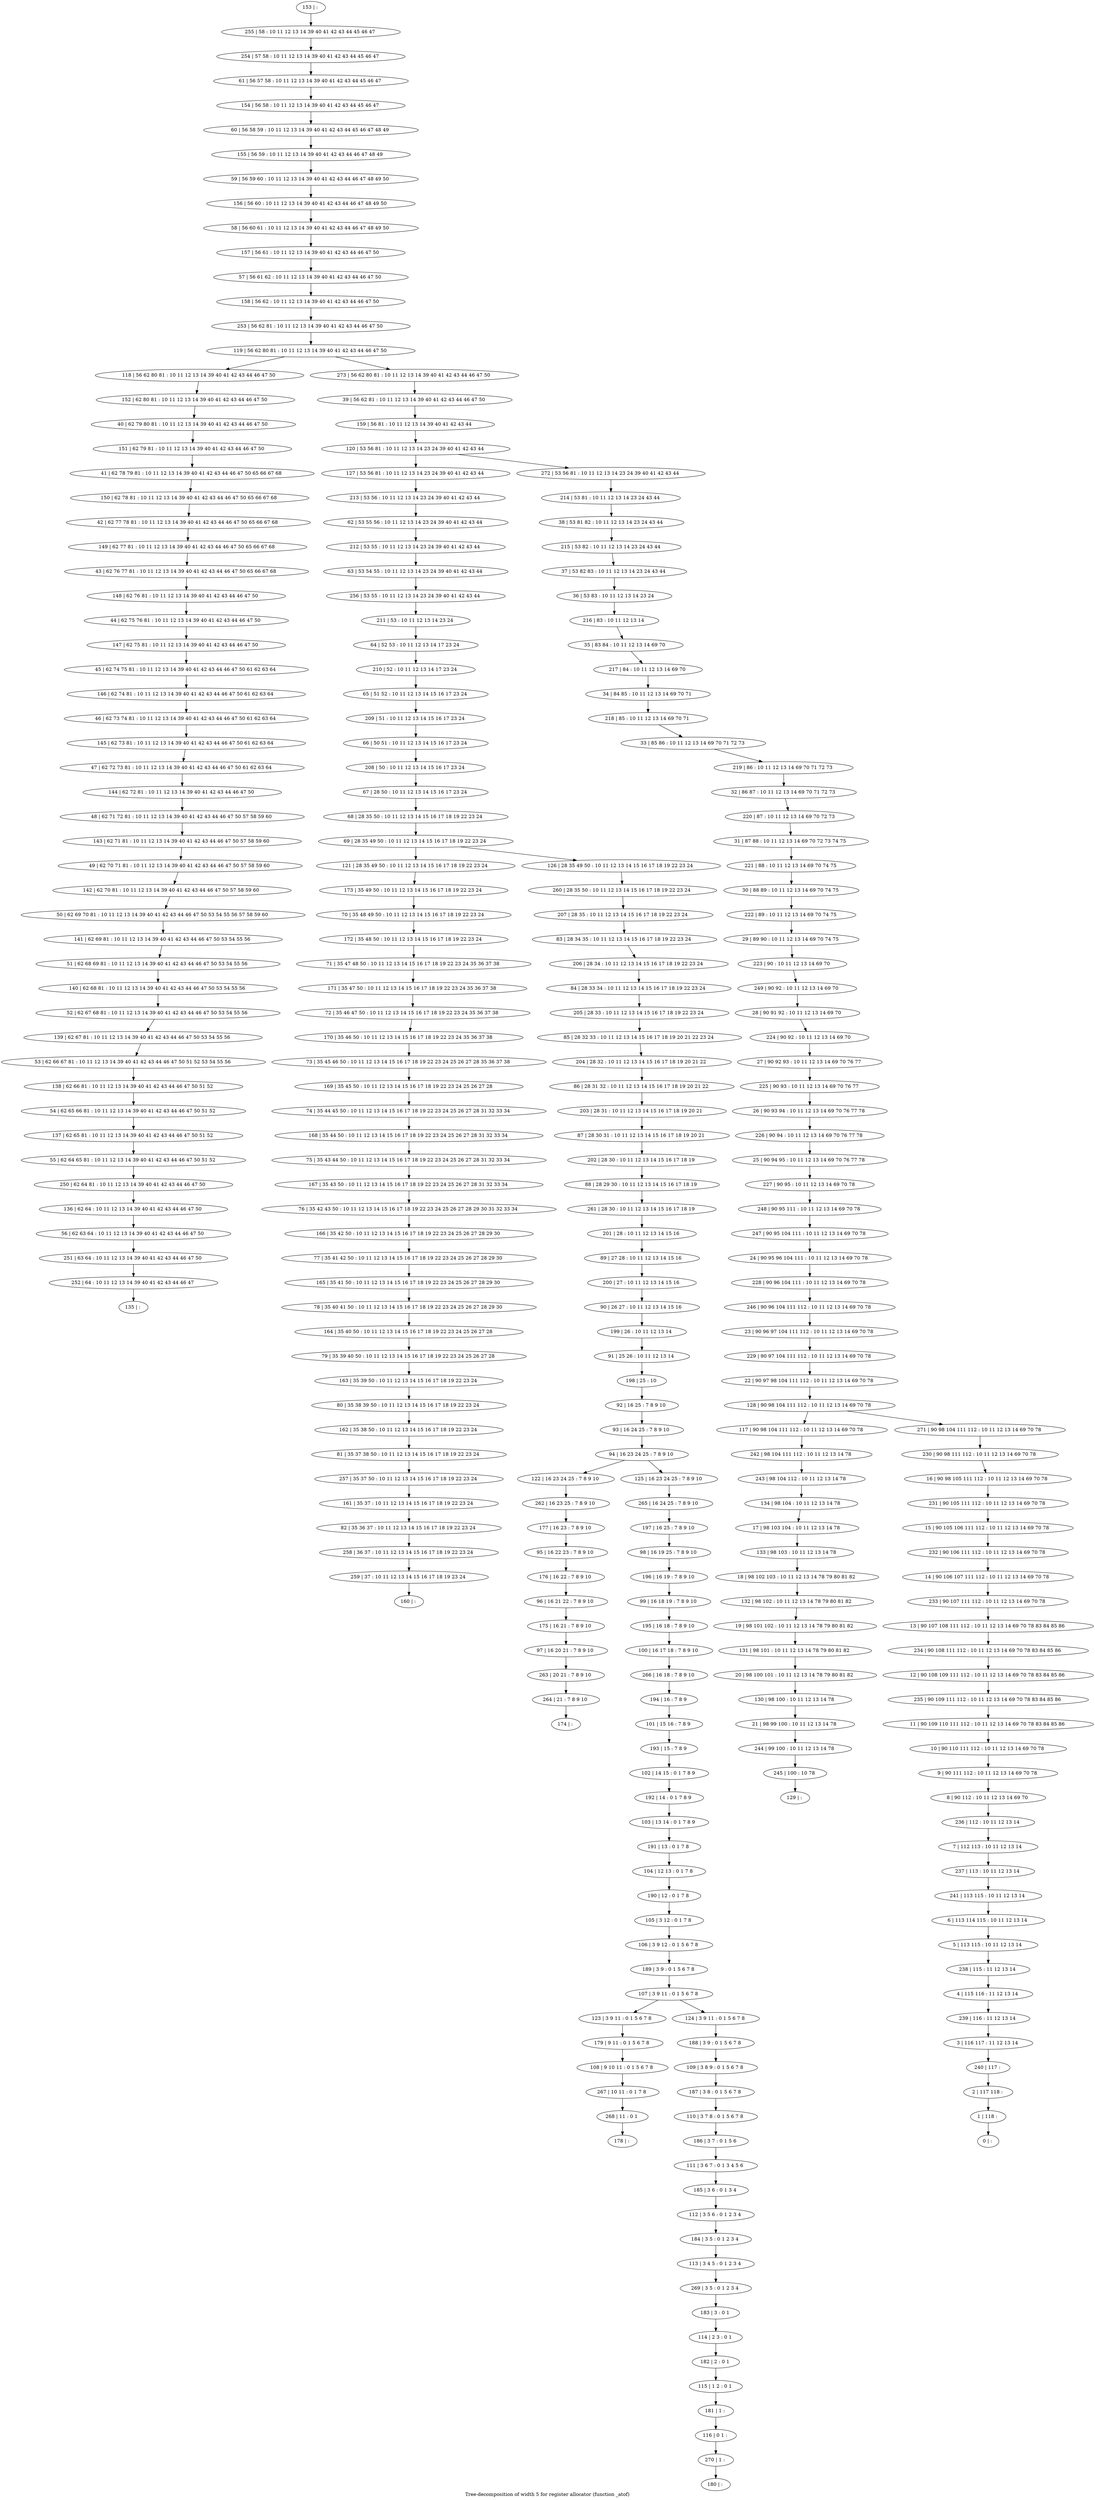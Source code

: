 digraph G {
graph [label="Tree-decomposition of width 5 for register allocator (function _atof)"]
0[label="0 | : "];
1[label="1 | 118 : "];
2[label="2 | 117 118 : "];
3[label="3 | 116 117 : 11 12 13 14 "];
4[label="4 | 115 116 : 11 12 13 14 "];
5[label="5 | 113 115 : 10 11 12 13 14 "];
6[label="6 | 113 114 115 : 10 11 12 13 14 "];
7[label="7 | 112 113 : 10 11 12 13 14 "];
8[label="8 | 90 112 : 10 11 12 13 14 69 70 "];
9[label="9 | 90 111 112 : 10 11 12 13 14 69 70 78 "];
10[label="10 | 90 110 111 112 : 10 11 12 13 14 69 70 78 "];
11[label="11 | 90 109 110 111 112 : 10 11 12 13 14 69 70 78 83 84 85 86 "];
12[label="12 | 90 108 109 111 112 : 10 11 12 13 14 69 70 78 83 84 85 86 "];
13[label="13 | 90 107 108 111 112 : 10 11 12 13 14 69 70 78 83 84 85 86 "];
14[label="14 | 90 106 107 111 112 : 10 11 12 13 14 69 70 78 "];
15[label="15 | 90 105 106 111 112 : 10 11 12 13 14 69 70 78 "];
16[label="16 | 90 98 105 111 112 : 10 11 12 13 14 69 70 78 "];
17[label="17 | 98 103 104 : 10 11 12 13 14 78 "];
18[label="18 | 98 102 103 : 10 11 12 13 14 78 79 80 81 82 "];
19[label="19 | 98 101 102 : 10 11 12 13 14 78 79 80 81 82 "];
20[label="20 | 98 100 101 : 10 11 12 13 14 78 79 80 81 82 "];
21[label="21 | 98 99 100 : 10 11 12 13 14 78 "];
22[label="22 | 90 97 98 104 111 112 : 10 11 12 13 14 69 70 78 "];
23[label="23 | 90 96 97 104 111 112 : 10 11 12 13 14 69 70 78 "];
24[label="24 | 90 95 96 104 111 : 10 11 12 13 14 69 70 78 "];
25[label="25 | 90 94 95 : 10 11 12 13 14 69 70 76 77 78 "];
26[label="26 | 90 93 94 : 10 11 12 13 14 69 70 76 77 78 "];
27[label="27 | 90 92 93 : 10 11 12 13 14 69 70 76 77 "];
28[label="28 | 90 91 92 : 10 11 12 13 14 69 70 "];
29[label="29 | 89 90 : 10 11 12 13 14 69 70 74 75 "];
30[label="30 | 88 89 : 10 11 12 13 14 69 70 74 75 "];
31[label="31 | 87 88 : 10 11 12 13 14 69 70 72 73 74 75 "];
32[label="32 | 86 87 : 10 11 12 13 14 69 70 71 72 73 "];
33[label="33 | 85 86 : 10 11 12 13 14 69 70 71 72 73 "];
34[label="34 | 84 85 : 10 11 12 13 14 69 70 71 "];
35[label="35 | 83 84 : 10 11 12 13 14 69 70 "];
36[label="36 | 53 83 : 10 11 12 13 14 23 24 "];
37[label="37 | 53 82 83 : 10 11 12 13 14 23 24 43 44 "];
38[label="38 | 53 81 82 : 10 11 12 13 14 23 24 43 44 "];
39[label="39 | 56 62 81 : 10 11 12 13 14 39 40 41 42 43 44 46 47 50 "];
40[label="40 | 62 79 80 81 : 10 11 12 13 14 39 40 41 42 43 44 46 47 50 "];
41[label="41 | 62 78 79 81 : 10 11 12 13 14 39 40 41 42 43 44 46 47 50 65 66 67 68 "];
42[label="42 | 62 77 78 81 : 10 11 12 13 14 39 40 41 42 43 44 46 47 50 65 66 67 68 "];
43[label="43 | 62 76 77 81 : 10 11 12 13 14 39 40 41 42 43 44 46 47 50 65 66 67 68 "];
44[label="44 | 62 75 76 81 : 10 11 12 13 14 39 40 41 42 43 44 46 47 50 "];
45[label="45 | 62 74 75 81 : 10 11 12 13 14 39 40 41 42 43 44 46 47 50 61 62 63 64 "];
46[label="46 | 62 73 74 81 : 10 11 12 13 14 39 40 41 42 43 44 46 47 50 61 62 63 64 "];
47[label="47 | 62 72 73 81 : 10 11 12 13 14 39 40 41 42 43 44 46 47 50 61 62 63 64 "];
48[label="48 | 62 71 72 81 : 10 11 12 13 14 39 40 41 42 43 44 46 47 50 57 58 59 60 "];
49[label="49 | 62 70 71 81 : 10 11 12 13 14 39 40 41 42 43 44 46 47 50 57 58 59 60 "];
50[label="50 | 62 69 70 81 : 10 11 12 13 14 39 40 41 42 43 44 46 47 50 53 54 55 56 57 58 59 60 "];
51[label="51 | 62 68 69 81 : 10 11 12 13 14 39 40 41 42 43 44 46 47 50 53 54 55 56 "];
52[label="52 | 62 67 68 81 : 10 11 12 13 14 39 40 41 42 43 44 46 47 50 53 54 55 56 "];
53[label="53 | 62 66 67 81 : 10 11 12 13 14 39 40 41 42 43 44 46 47 50 51 52 53 54 55 56 "];
54[label="54 | 62 65 66 81 : 10 11 12 13 14 39 40 41 42 43 44 46 47 50 51 52 "];
55[label="55 | 62 64 65 81 : 10 11 12 13 14 39 40 41 42 43 44 46 47 50 51 52 "];
56[label="56 | 62 63 64 : 10 11 12 13 14 39 40 41 42 43 44 46 47 50 "];
57[label="57 | 56 61 62 : 10 11 12 13 14 39 40 41 42 43 44 46 47 50 "];
58[label="58 | 56 60 61 : 10 11 12 13 14 39 40 41 42 43 44 46 47 48 49 50 "];
59[label="59 | 56 59 60 : 10 11 12 13 14 39 40 41 42 43 44 46 47 48 49 50 "];
60[label="60 | 56 58 59 : 10 11 12 13 14 39 40 41 42 43 44 45 46 47 48 49 "];
61[label="61 | 56 57 58 : 10 11 12 13 14 39 40 41 42 43 44 45 46 47 "];
62[label="62 | 53 55 56 : 10 11 12 13 14 23 24 39 40 41 42 43 44 "];
63[label="63 | 53 54 55 : 10 11 12 13 14 23 24 39 40 41 42 43 44 "];
64[label="64 | 52 53 : 10 11 12 13 14 17 23 24 "];
65[label="65 | 51 52 : 10 11 12 13 14 15 16 17 23 24 "];
66[label="66 | 50 51 : 10 11 12 13 14 15 16 17 23 24 "];
67[label="67 | 28 50 : 10 11 12 13 14 15 16 17 23 24 "];
68[label="68 | 28 35 50 : 10 11 12 13 14 15 16 17 18 19 22 23 24 "];
69[label="69 | 28 35 49 50 : 10 11 12 13 14 15 16 17 18 19 22 23 24 "];
70[label="70 | 35 48 49 50 : 10 11 12 13 14 15 16 17 18 19 22 23 24 "];
71[label="71 | 35 47 48 50 : 10 11 12 13 14 15 16 17 18 19 22 23 24 35 36 37 38 "];
72[label="72 | 35 46 47 50 : 10 11 12 13 14 15 16 17 18 19 22 23 24 35 36 37 38 "];
73[label="73 | 35 45 46 50 : 10 11 12 13 14 15 16 17 18 19 22 23 24 25 26 27 28 35 36 37 38 "];
74[label="74 | 35 44 45 50 : 10 11 12 13 14 15 16 17 18 19 22 23 24 25 26 27 28 31 32 33 34 "];
75[label="75 | 35 43 44 50 : 10 11 12 13 14 15 16 17 18 19 22 23 24 25 26 27 28 31 32 33 34 "];
76[label="76 | 35 42 43 50 : 10 11 12 13 14 15 16 17 18 19 22 23 24 25 26 27 28 29 30 31 32 33 34 "];
77[label="77 | 35 41 42 50 : 10 11 12 13 14 15 16 17 18 19 22 23 24 25 26 27 28 29 30 "];
78[label="78 | 35 40 41 50 : 10 11 12 13 14 15 16 17 18 19 22 23 24 25 26 27 28 29 30 "];
79[label="79 | 35 39 40 50 : 10 11 12 13 14 15 16 17 18 19 22 23 24 25 26 27 28 "];
80[label="80 | 35 38 39 50 : 10 11 12 13 14 15 16 17 18 19 22 23 24 "];
81[label="81 | 35 37 38 50 : 10 11 12 13 14 15 16 17 18 19 22 23 24 "];
82[label="82 | 35 36 37 : 10 11 12 13 14 15 16 17 18 19 22 23 24 "];
83[label="83 | 28 34 35 : 10 11 12 13 14 15 16 17 18 19 22 23 24 "];
84[label="84 | 28 33 34 : 10 11 12 13 14 15 16 17 18 19 22 23 24 "];
85[label="85 | 28 32 33 : 10 11 12 13 14 15 16 17 18 19 20 21 22 23 24 "];
86[label="86 | 28 31 32 : 10 11 12 13 14 15 16 17 18 19 20 21 22 "];
87[label="87 | 28 30 31 : 10 11 12 13 14 15 16 17 18 19 20 21 "];
88[label="88 | 28 29 30 : 10 11 12 13 14 15 16 17 18 19 "];
89[label="89 | 27 28 : 10 11 12 13 14 15 16 "];
90[label="90 | 26 27 : 10 11 12 13 14 15 16 "];
91[label="91 | 25 26 : 10 11 12 13 14 "];
92[label="92 | 16 25 : 7 8 9 10 "];
93[label="93 | 16 24 25 : 7 8 9 10 "];
94[label="94 | 16 23 24 25 : 7 8 9 10 "];
95[label="95 | 16 22 23 : 7 8 9 10 "];
96[label="96 | 16 21 22 : 7 8 9 10 "];
97[label="97 | 16 20 21 : 7 8 9 10 "];
98[label="98 | 16 19 25 : 7 8 9 10 "];
99[label="99 | 16 18 19 : 7 8 9 10 "];
100[label="100 | 16 17 18 : 7 8 9 10 "];
101[label="101 | 15 16 : 7 8 9 "];
102[label="102 | 14 15 : 0 1 7 8 9 "];
103[label="103 | 13 14 : 0 1 7 8 9 "];
104[label="104 | 12 13 : 0 1 7 8 "];
105[label="105 | 3 12 : 0 1 7 8 "];
106[label="106 | 3 9 12 : 0 1 5 6 7 8 "];
107[label="107 | 3 9 11 : 0 1 5 6 7 8 "];
108[label="108 | 9 10 11 : 0 1 5 6 7 8 "];
109[label="109 | 3 8 9 : 0 1 5 6 7 8 "];
110[label="110 | 3 7 8 : 0 1 5 6 7 8 "];
111[label="111 | 3 6 7 : 0 1 3 4 5 6 "];
112[label="112 | 3 5 6 : 0 1 2 3 4 "];
113[label="113 | 3 4 5 : 0 1 2 3 4 "];
114[label="114 | 2 3 : 0 1 "];
115[label="115 | 1 2 : 0 1 "];
116[label="116 | 0 1 : "];
117[label="117 | 90 98 104 111 112 : 10 11 12 13 14 69 70 78 "];
118[label="118 | 56 62 80 81 : 10 11 12 13 14 39 40 41 42 43 44 46 47 50 "];
119[label="119 | 56 62 80 81 : 10 11 12 13 14 39 40 41 42 43 44 46 47 50 "];
120[label="120 | 53 56 81 : 10 11 12 13 14 23 24 39 40 41 42 43 44 "];
121[label="121 | 28 35 49 50 : 10 11 12 13 14 15 16 17 18 19 22 23 24 "];
122[label="122 | 16 23 24 25 : 7 8 9 10 "];
123[label="123 | 3 9 11 : 0 1 5 6 7 8 "];
124[label="124 | 3 9 11 : 0 1 5 6 7 8 "];
125[label="125 | 16 23 24 25 : 7 8 9 10 "];
126[label="126 | 28 35 49 50 : 10 11 12 13 14 15 16 17 18 19 22 23 24 "];
127[label="127 | 53 56 81 : 10 11 12 13 14 23 24 39 40 41 42 43 44 "];
128[label="128 | 90 98 104 111 112 : 10 11 12 13 14 69 70 78 "];
129[label="129 | : "];
130[label="130 | 98 100 : 10 11 12 13 14 78 "];
131[label="131 | 98 101 : 10 11 12 13 14 78 79 80 81 82 "];
132[label="132 | 98 102 : 10 11 12 13 14 78 79 80 81 82 "];
133[label="133 | 98 103 : 10 11 12 13 14 78 "];
134[label="134 | 98 104 : 10 11 12 13 14 78 "];
135[label="135 | : "];
136[label="136 | 62 64 : 10 11 12 13 14 39 40 41 42 43 44 46 47 50 "];
137[label="137 | 62 65 81 : 10 11 12 13 14 39 40 41 42 43 44 46 47 50 51 52 "];
138[label="138 | 62 66 81 : 10 11 12 13 14 39 40 41 42 43 44 46 47 50 51 52 "];
139[label="139 | 62 67 81 : 10 11 12 13 14 39 40 41 42 43 44 46 47 50 53 54 55 56 "];
140[label="140 | 62 68 81 : 10 11 12 13 14 39 40 41 42 43 44 46 47 50 53 54 55 56 "];
141[label="141 | 62 69 81 : 10 11 12 13 14 39 40 41 42 43 44 46 47 50 53 54 55 56 "];
142[label="142 | 62 70 81 : 10 11 12 13 14 39 40 41 42 43 44 46 47 50 57 58 59 60 "];
143[label="143 | 62 71 81 : 10 11 12 13 14 39 40 41 42 43 44 46 47 50 57 58 59 60 "];
144[label="144 | 62 72 81 : 10 11 12 13 14 39 40 41 42 43 44 46 47 50 "];
145[label="145 | 62 73 81 : 10 11 12 13 14 39 40 41 42 43 44 46 47 50 61 62 63 64 "];
146[label="146 | 62 74 81 : 10 11 12 13 14 39 40 41 42 43 44 46 47 50 61 62 63 64 "];
147[label="147 | 62 75 81 : 10 11 12 13 14 39 40 41 42 43 44 46 47 50 "];
148[label="148 | 62 76 81 : 10 11 12 13 14 39 40 41 42 43 44 46 47 50 "];
149[label="149 | 62 77 81 : 10 11 12 13 14 39 40 41 42 43 44 46 47 50 65 66 67 68 "];
150[label="150 | 62 78 81 : 10 11 12 13 14 39 40 41 42 43 44 46 47 50 65 66 67 68 "];
151[label="151 | 62 79 81 : 10 11 12 13 14 39 40 41 42 43 44 46 47 50 "];
152[label="152 | 62 80 81 : 10 11 12 13 14 39 40 41 42 43 44 46 47 50 "];
153[label="153 | : "];
154[label="154 | 56 58 : 10 11 12 13 14 39 40 41 42 43 44 45 46 47 "];
155[label="155 | 56 59 : 10 11 12 13 14 39 40 41 42 43 44 46 47 48 49 "];
156[label="156 | 56 60 : 10 11 12 13 14 39 40 41 42 43 44 46 47 48 49 50 "];
157[label="157 | 56 61 : 10 11 12 13 14 39 40 41 42 43 44 46 47 50 "];
158[label="158 | 56 62 : 10 11 12 13 14 39 40 41 42 43 44 46 47 50 "];
159[label="159 | 56 81 : 10 11 12 13 14 39 40 41 42 43 44 "];
160[label="160 | : "];
161[label="161 | 35 37 : 10 11 12 13 14 15 16 17 18 19 22 23 24 "];
162[label="162 | 35 38 50 : 10 11 12 13 14 15 16 17 18 19 22 23 24 "];
163[label="163 | 35 39 50 : 10 11 12 13 14 15 16 17 18 19 22 23 24 "];
164[label="164 | 35 40 50 : 10 11 12 13 14 15 16 17 18 19 22 23 24 25 26 27 28 "];
165[label="165 | 35 41 50 : 10 11 12 13 14 15 16 17 18 19 22 23 24 25 26 27 28 29 30 "];
166[label="166 | 35 42 50 : 10 11 12 13 14 15 16 17 18 19 22 23 24 25 26 27 28 29 30 "];
167[label="167 | 35 43 50 : 10 11 12 13 14 15 16 17 18 19 22 23 24 25 26 27 28 31 32 33 34 "];
168[label="168 | 35 44 50 : 10 11 12 13 14 15 16 17 18 19 22 23 24 25 26 27 28 31 32 33 34 "];
169[label="169 | 35 45 50 : 10 11 12 13 14 15 16 17 18 19 22 23 24 25 26 27 28 "];
170[label="170 | 35 46 50 : 10 11 12 13 14 15 16 17 18 19 22 23 24 35 36 37 38 "];
171[label="171 | 35 47 50 : 10 11 12 13 14 15 16 17 18 19 22 23 24 35 36 37 38 "];
172[label="172 | 35 48 50 : 10 11 12 13 14 15 16 17 18 19 22 23 24 "];
173[label="173 | 35 49 50 : 10 11 12 13 14 15 16 17 18 19 22 23 24 "];
174[label="174 | : "];
175[label="175 | 16 21 : 7 8 9 10 "];
176[label="176 | 16 22 : 7 8 9 10 "];
177[label="177 | 16 23 : 7 8 9 10 "];
178[label="178 | : "];
179[label="179 | 9 11 : 0 1 5 6 7 8 "];
180[label="180 | : "];
181[label="181 | 1 : "];
182[label="182 | 2 : 0 1 "];
183[label="183 | 3 : 0 1 "];
184[label="184 | 3 5 : 0 1 2 3 4 "];
185[label="185 | 3 6 : 0 1 3 4 "];
186[label="186 | 3 7 : 0 1 5 6 "];
187[label="187 | 3 8 : 0 1 5 6 7 8 "];
188[label="188 | 3 9 : 0 1 5 6 7 8 "];
189[label="189 | 3 9 : 0 1 5 6 7 8 "];
190[label="190 | 12 : 0 1 7 8 "];
191[label="191 | 13 : 0 1 7 8 "];
192[label="192 | 14 : 0 1 7 8 9 "];
193[label="193 | 15 : 7 8 9 "];
194[label="194 | 16 : 7 8 9 "];
195[label="195 | 16 18 : 7 8 9 10 "];
196[label="196 | 16 19 : 7 8 9 10 "];
197[label="197 | 16 25 : 7 8 9 10 "];
198[label="198 | 25 : 10 "];
199[label="199 | 26 : 10 11 12 13 14 "];
200[label="200 | 27 : 10 11 12 13 14 15 16 "];
201[label="201 | 28 : 10 11 12 13 14 15 16 "];
202[label="202 | 28 30 : 10 11 12 13 14 15 16 17 18 19 "];
203[label="203 | 28 31 : 10 11 12 13 14 15 16 17 18 19 20 21 "];
204[label="204 | 28 32 : 10 11 12 13 14 15 16 17 18 19 20 21 22 "];
205[label="205 | 28 33 : 10 11 12 13 14 15 16 17 18 19 22 23 24 "];
206[label="206 | 28 34 : 10 11 12 13 14 15 16 17 18 19 22 23 24 "];
207[label="207 | 28 35 : 10 11 12 13 14 15 16 17 18 19 22 23 24 "];
208[label="208 | 50 : 10 11 12 13 14 15 16 17 23 24 "];
209[label="209 | 51 : 10 11 12 13 14 15 16 17 23 24 "];
210[label="210 | 52 : 10 11 12 13 14 17 23 24 "];
211[label="211 | 53 : 10 11 12 13 14 23 24 "];
212[label="212 | 53 55 : 10 11 12 13 14 23 24 39 40 41 42 43 44 "];
213[label="213 | 53 56 : 10 11 12 13 14 23 24 39 40 41 42 43 44 "];
214[label="214 | 53 81 : 10 11 12 13 14 23 24 43 44 "];
215[label="215 | 53 82 : 10 11 12 13 14 23 24 43 44 "];
216[label="216 | 83 : 10 11 12 13 14 "];
217[label="217 | 84 : 10 11 12 13 14 69 70 "];
218[label="218 | 85 : 10 11 12 13 14 69 70 71 "];
219[label="219 | 86 : 10 11 12 13 14 69 70 71 72 73 "];
220[label="220 | 87 : 10 11 12 13 14 69 70 72 73 "];
221[label="221 | 88 : 10 11 12 13 14 69 70 74 75 "];
222[label="222 | 89 : 10 11 12 13 14 69 70 74 75 "];
223[label="223 | 90 : 10 11 12 13 14 69 70 "];
224[label="224 | 90 92 : 10 11 12 13 14 69 70 "];
225[label="225 | 90 93 : 10 11 12 13 14 69 70 76 77 "];
226[label="226 | 90 94 : 10 11 12 13 14 69 70 76 77 78 "];
227[label="227 | 90 95 : 10 11 12 13 14 69 70 78 "];
228[label="228 | 90 96 104 111 : 10 11 12 13 14 69 70 78 "];
229[label="229 | 90 97 104 111 112 : 10 11 12 13 14 69 70 78 "];
230[label="230 | 90 98 111 112 : 10 11 12 13 14 69 70 78 "];
231[label="231 | 90 105 111 112 : 10 11 12 13 14 69 70 78 "];
232[label="232 | 90 106 111 112 : 10 11 12 13 14 69 70 78 "];
233[label="233 | 90 107 111 112 : 10 11 12 13 14 69 70 78 "];
234[label="234 | 90 108 111 112 : 10 11 12 13 14 69 70 78 83 84 85 86 "];
235[label="235 | 90 109 111 112 : 10 11 12 13 14 69 70 78 83 84 85 86 "];
236[label="236 | 112 : 10 11 12 13 14 "];
237[label="237 | 113 : 10 11 12 13 14 "];
238[label="238 | 115 : 11 12 13 14 "];
239[label="239 | 116 : 11 12 13 14 "];
240[label="240 | 117 : "];
241[label="241 | 113 115 : 10 11 12 13 14 "];
242[label="242 | 98 104 111 112 : 10 11 12 13 14 78 "];
243[label="243 | 98 104 112 : 10 11 12 13 14 78 "];
244[label="244 | 99 100 : 10 11 12 13 14 78 "];
245[label="245 | 100 : 10 78 "];
246[label="246 | 90 96 104 111 112 : 10 11 12 13 14 69 70 78 "];
247[label="247 | 90 95 104 111 : 10 11 12 13 14 69 70 78 "];
248[label="248 | 90 95 111 : 10 11 12 13 14 69 70 78 "];
249[label="249 | 90 92 : 10 11 12 13 14 69 70 "];
250[label="250 | 62 64 81 : 10 11 12 13 14 39 40 41 42 43 44 46 47 50 "];
251[label="251 | 63 64 : 10 11 12 13 14 39 40 41 42 43 44 46 47 50 "];
252[label="252 | 64 : 10 11 12 13 14 39 40 41 42 43 44 46 47 "];
253[label="253 | 56 62 81 : 10 11 12 13 14 39 40 41 42 43 44 46 47 50 "];
254[label="254 | 57 58 : 10 11 12 13 14 39 40 41 42 43 44 45 46 47 "];
255[label="255 | 58 : 10 11 12 13 14 39 40 41 42 43 44 45 46 47 "];
256[label="256 | 53 55 : 10 11 12 13 14 23 24 39 40 41 42 43 44 "];
257[label="257 | 35 37 50 : 10 11 12 13 14 15 16 17 18 19 22 23 24 "];
258[label="258 | 36 37 : 10 11 12 13 14 15 16 17 18 19 22 23 24 "];
259[label="259 | 37 : 10 11 12 13 14 15 16 17 18 19 23 24 "];
260[label="260 | 28 35 50 : 10 11 12 13 14 15 16 17 18 19 22 23 24 "];
261[label="261 | 28 30 : 10 11 12 13 14 15 16 17 18 19 "];
262[label="262 | 16 23 25 : 7 8 9 10 "];
263[label="263 | 20 21 : 7 8 9 10 "];
264[label="264 | 21 : 7 8 9 10 "];
265[label="265 | 16 24 25 : 7 8 9 10 "];
266[label="266 | 16 18 : 7 8 9 10 "];
267[label="267 | 10 11 : 0 1 7 8 "];
268[label="268 | 11 : 0 1 "];
269[label="269 | 3 5 : 0 1 2 3 4 "];
270[label="270 | 1 : "];
271[label="271 | 90 98 104 111 112 : 10 11 12 13 14 69 70 78 "];
272[label="272 | 53 56 81 : 10 11 12 13 14 23 24 39 40 41 42 43 44 "];
273[label="273 | 56 62 80 81 : 10 11 12 13 14 39 40 41 42 43 44 46 47 50 "];
67->68 ;
68->69 ;
92->93 ;
93->94 ;
105->106 ;
69->121 ;
94->122 ;
107->123 ;
107->124 ;
94->125 ;
69->126 ;
130->21 ;
20->130 ;
131->20 ;
19->131 ;
132->19 ;
18->132 ;
133->18 ;
17->133 ;
134->17 ;
136->56 ;
137->55 ;
54->137 ;
138->54 ;
53->138 ;
139->53 ;
52->139 ;
140->52 ;
51->140 ;
141->51 ;
50->141 ;
142->50 ;
49->142 ;
143->49 ;
48->143 ;
144->48 ;
47->144 ;
145->47 ;
46->145 ;
146->46 ;
45->146 ;
147->45 ;
44->147 ;
148->44 ;
43->148 ;
149->43 ;
42->149 ;
150->42 ;
41->150 ;
151->41 ;
40->151 ;
152->40 ;
118->152 ;
161->82 ;
162->81 ;
80->162 ;
163->80 ;
79->163 ;
164->79 ;
78->164 ;
165->78 ;
77->165 ;
166->77 ;
76->166 ;
167->76 ;
75->167 ;
168->75 ;
74->168 ;
169->74 ;
73->169 ;
170->73 ;
72->170 ;
171->72 ;
71->171 ;
172->71 ;
70->172 ;
173->70 ;
121->173 ;
175->97 ;
96->175 ;
176->96 ;
95->176 ;
177->95 ;
179->108 ;
123->179 ;
181->116 ;
115->181 ;
182->115 ;
114->182 ;
183->114 ;
184->113 ;
112->184 ;
185->112 ;
111->185 ;
186->111 ;
110->186 ;
187->110 ;
109->187 ;
188->109 ;
124->188 ;
189->107 ;
106->189 ;
190->105 ;
104->190 ;
191->104 ;
103->191 ;
192->103 ;
102->192 ;
193->102 ;
101->193 ;
194->101 ;
195->100 ;
99->195 ;
196->99 ;
98->196 ;
197->98 ;
198->92 ;
91->198 ;
199->91 ;
90->199 ;
200->90 ;
89->200 ;
201->89 ;
202->88 ;
87->202 ;
203->87 ;
86->203 ;
204->86 ;
85->204 ;
205->85 ;
84->205 ;
206->84 ;
83->206 ;
207->83 ;
208->67 ;
66->208 ;
209->66 ;
65->209 ;
210->65 ;
64->210 ;
211->64 ;
212->63 ;
62->212 ;
213->62 ;
127->213 ;
117->242 ;
243->134 ;
242->243 ;
21->244 ;
245->129 ;
244->245 ;
250->136 ;
55->250 ;
56->251 ;
252->135 ;
251->252 ;
256->211 ;
63->256 ;
257->161 ;
81->257 ;
82->258 ;
259->160 ;
258->259 ;
260->207 ;
126->260 ;
261->201 ;
88->261 ;
262->177 ;
122->262 ;
97->263 ;
264->174 ;
263->264 ;
265->197 ;
125->265 ;
266->194 ;
100->266 ;
108->267 ;
268->178 ;
267->268 ;
269->183 ;
113->269 ;
270->180 ;
116->270 ;
153->255 ;
255->254 ;
254->61 ;
61->154 ;
154->60 ;
60->155 ;
155->59 ;
59->156 ;
156->58 ;
58->157 ;
157->57 ;
57->158 ;
158->253 ;
253->119 ;
39->159 ;
159->120 ;
214->38 ;
38->215 ;
215->37 ;
37->36 ;
36->216 ;
216->35 ;
35->217 ;
217->34 ;
34->218 ;
218->33 ;
33->219 ;
219->32 ;
32->220 ;
220->31 ;
31->221 ;
221->30 ;
30->222 ;
222->29 ;
29->223 ;
223->249 ;
249->28 ;
28->224 ;
224->27 ;
27->225 ;
225->26 ;
26->226 ;
226->25 ;
25->227 ;
227->248 ;
248->247 ;
247->24 ;
24->228 ;
228->246 ;
246->23 ;
23->229 ;
229->22 ;
22->128 ;
230->16 ;
16->231 ;
231->15 ;
15->232 ;
232->14 ;
14->233 ;
233->13 ;
13->234 ;
234->12 ;
12->235 ;
235->11 ;
11->10 ;
10->9 ;
9->8 ;
8->236 ;
236->7 ;
7->237 ;
237->241 ;
241->6 ;
6->5 ;
5->238 ;
238->4 ;
4->239 ;
239->3 ;
3->240 ;
240->2 ;
2->1 ;
1->0 ;
271->230 ;
272->214 ;
273->39 ;
128->117 ;
128->271 ;
120->127 ;
120->272 ;
119->118 ;
119->273 ;
}

